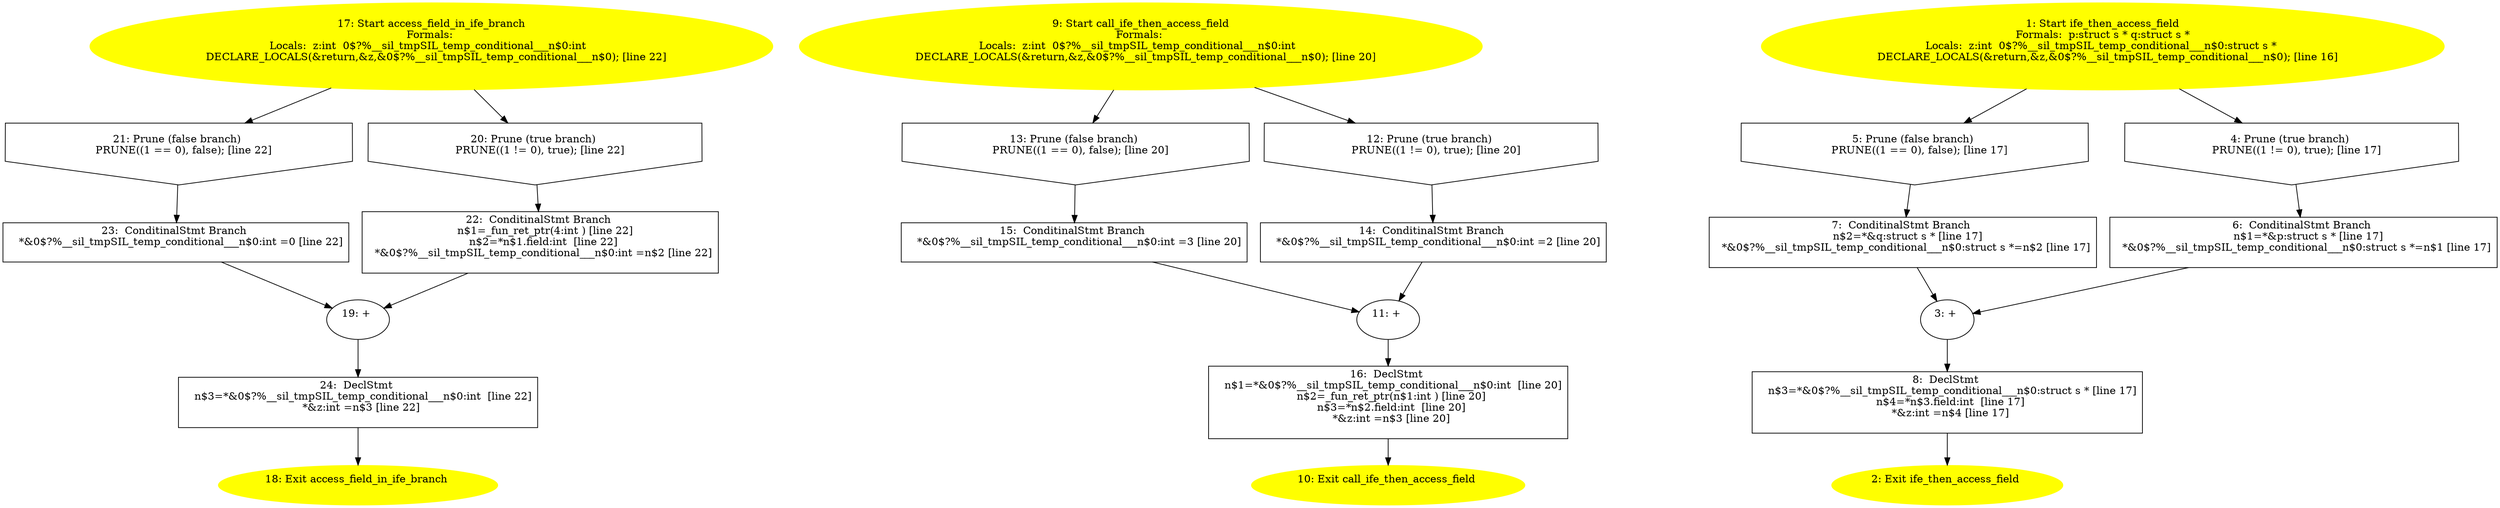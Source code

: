 /* @generated */
digraph iCFG {
24 [label="24:  DeclStmt \n   n$3=*&0$?%__sil_tmpSIL_temp_conditional___n$0:int  [line 22]\n  *&z:int =n$3 [line 22]\n " shape="box"]
	

	 24 -> 18 ;
23 [label="23:  ConditinalStmt Branch \n   *&0$?%__sil_tmpSIL_temp_conditional___n$0:int =0 [line 22]\n " shape="box"]
	

	 23 -> 19 ;
22 [label="22:  ConditinalStmt Branch \n   n$1=_fun_ret_ptr(4:int ) [line 22]\n  n$2=*n$1.field:int  [line 22]\n  *&0$?%__sil_tmpSIL_temp_conditional___n$0:int =n$2 [line 22]\n " shape="box"]
	

	 22 -> 19 ;
21 [label="21: Prune (false branch) \n   PRUNE((1 == 0), false); [line 22]\n " shape="invhouse"]
	

	 21 -> 23 ;
20 [label="20: Prune (true branch) \n   PRUNE((1 != 0), true); [line 22]\n " shape="invhouse"]
	

	 20 -> 22 ;
19 [label="19: + \n  " ]
	

	 19 -> 24 ;
18 [label="18: Exit access_field_in_ife_branch \n  " color=yellow style=filled]
	

17 [label="17: Start access_field_in_ife_branch\nFormals: \nLocals:  z:int  0$?%__sil_tmpSIL_temp_conditional___n$0:int  \n   DECLARE_LOCALS(&return,&z,&0$?%__sil_tmpSIL_temp_conditional___n$0); [line 22]\n " color=yellow style=filled]
	

	 17 -> 20 ;
	 17 -> 21 ;
16 [label="16:  DeclStmt \n   n$1=*&0$?%__sil_tmpSIL_temp_conditional___n$0:int  [line 20]\n  n$2=_fun_ret_ptr(n$1:int ) [line 20]\n  n$3=*n$2.field:int  [line 20]\n  *&z:int =n$3 [line 20]\n " shape="box"]
	

	 16 -> 10 ;
15 [label="15:  ConditinalStmt Branch \n   *&0$?%__sil_tmpSIL_temp_conditional___n$0:int =3 [line 20]\n " shape="box"]
	

	 15 -> 11 ;
14 [label="14:  ConditinalStmt Branch \n   *&0$?%__sil_tmpSIL_temp_conditional___n$0:int =2 [line 20]\n " shape="box"]
	

	 14 -> 11 ;
13 [label="13: Prune (false branch) \n   PRUNE((1 == 0), false); [line 20]\n " shape="invhouse"]
	

	 13 -> 15 ;
12 [label="12: Prune (true branch) \n   PRUNE((1 != 0), true); [line 20]\n " shape="invhouse"]
	

	 12 -> 14 ;
11 [label="11: + \n  " ]
	

	 11 -> 16 ;
10 [label="10: Exit call_ife_then_access_field \n  " color=yellow style=filled]
	

9 [label="9: Start call_ife_then_access_field\nFormals: \nLocals:  z:int  0$?%__sil_tmpSIL_temp_conditional___n$0:int  \n   DECLARE_LOCALS(&return,&z,&0$?%__sil_tmpSIL_temp_conditional___n$0); [line 20]\n " color=yellow style=filled]
	

	 9 -> 12 ;
	 9 -> 13 ;
8 [label="8:  DeclStmt \n   n$3=*&0$?%__sil_tmpSIL_temp_conditional___n$0:struct s * [line 17]\n  n$4=*n$3.field:int  [line 17]\n  *&z:int =n$4 [line 17]\n " shape="box"]
	

	 8 -> 2 ;
7 [label="7:  ConditinalStmt Branch \n   n$2=*&q:struct s * [line 17]\n  *&0$?%__sil_tmpSIL_temp_conditional___n$0:struct s *=n$2 [line 17]\n " shape="box"]
	

	 7 -> 3 ;
6 [label="6:  ConditinalStmt Branch \n   n$1=*&p:struct s * [line 17]\n  *&0$?%__sil_tmpSIL_temp_conditional___n$0:struct s *=n$1 [line 17]\n " shape="box"]
	

	 6 -> 3 ;
5 [label="5: Prune (false branch) \n   PRUNE((1 == 0), false); [line 17]\n " shape="invhouse"]
	

	 5 -> 7 ;
4 [label="4: Prune (true branch) \n   PRUNE((1 != 0), true); [line 17]\n " shape="invhouse"]
	

	 4 -> 6 ;
3 [label="3: + \n  " ]
	

	 3 -> 8 ;
2 [label="2: Exit ife_then_access_field \n  " color=yellow style=filled]
	

1 [label="1: Start ife_then_access_field\nFormals:  p:struct s * q:struct s *\nLocals:  z:int  0$?%__sil_tmpSIL_temp_conditional___n$0:struct s * \n   DECLARE_LOCALS(&return,&z,&0$?%__sil_tmpSIL_temp_conditional___n$0); [line 16]\n " color=yellow style=filled]
	

	 1 -> 4 ;
	 1 -> 5 ;
}
